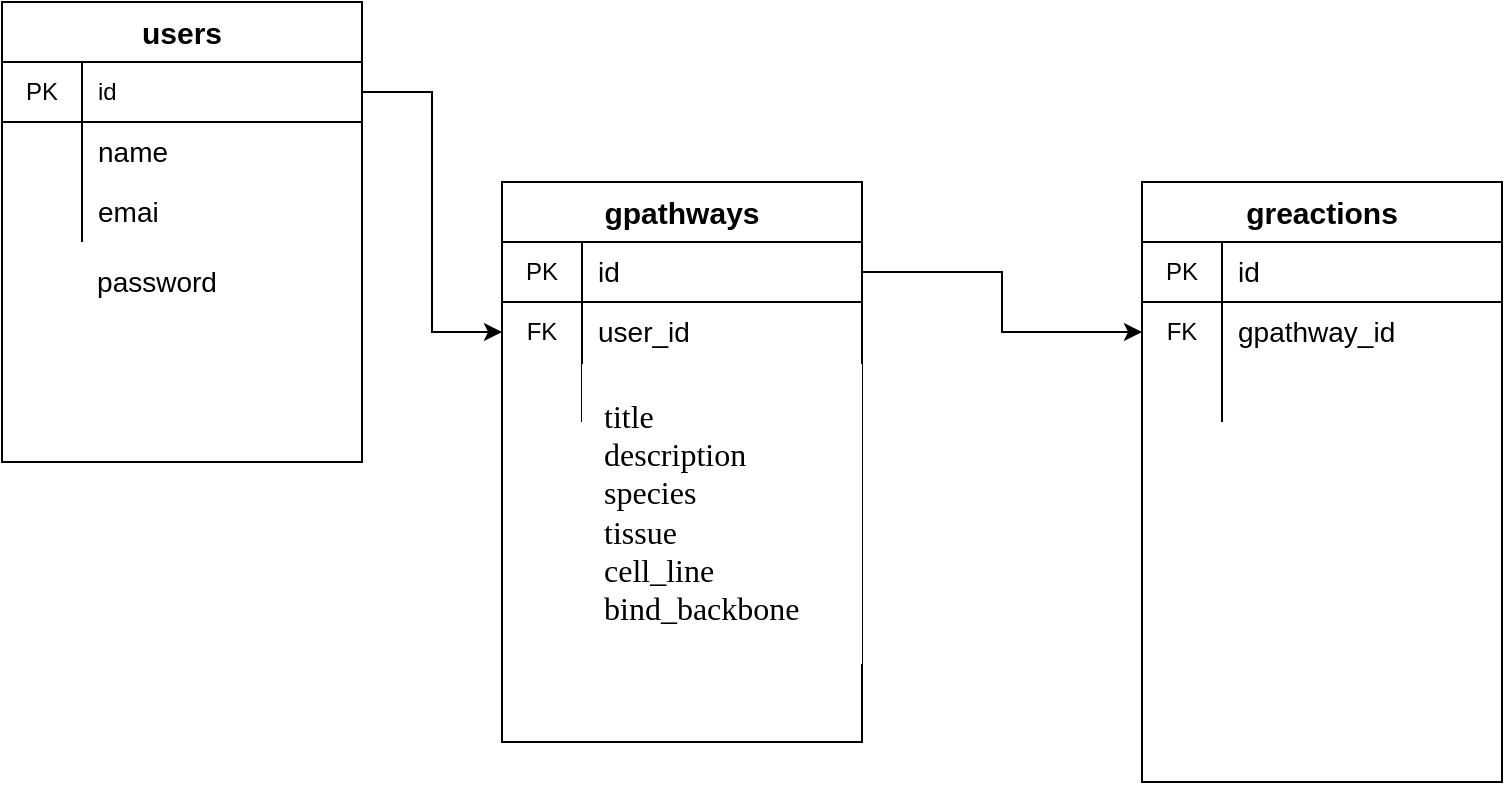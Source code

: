 <mxfile version="13.10.0" type="embed">
    <diagram id="wP2VOLx0GODs96JTyu8k" name="Page-1">
        <mxGraphModel dx="859" dy="487" grid="1" gridSize="10" guides="1" tooltips="1" connect="1" arrows="1" fold="1" page="1" pageScale="1" pageWidth="1100" pageHeight="850" math="0" shadow="0">
            <root>
                <mxCell id="0"/>
                <mxCell id="1" parent="0"/>
                <mxCell id="9" value="gpathways" style="shape=table;html=1;whiteSpace=wrap;startSize=30;container=1;collapsible=0;childLayout=tableLayout;fixedRows=1;rowLines=0;fontStyle=1;align=center;fontSize=15;" parent="1" vertex="1">
                    <mxGeometry x="310" y="160" width="180" height="280" as="geometry"/>
                </mxCell>
                <mxCell id="10" value="" style="shape=partialRectangle;html=1;whiteSpace=wrap;collapsible=0;dropTarget=0;pointerEvents=0;fillColor=none;top=0;left=0;bottom=1;right=0;points=[[0,0.5],[1,0.5]];portConstraint=eastwest;" parent="9" vertex="1">
                    <mxGeometry y="30" width="180" height="30" as="geometry"/>
                </mxCell>
                <mxCell id="11" value="PK" style="shape=partialRectangle;html=1;whiteSpace=wrap;connectable=0;fillColor=none;top=0;left=0;bottom=0;right=0;overflow=hidden;" parent="10" vertex="1">
                    <mxGeometry width="40" height="30" as="geometry"/>
                </mxCell>
                <mxCell id="12" value="id" style="shape=partialRectangle;html=1;whiteSpace=wrap;connectable=0;fillColor=none;top=0;left=0;bottom=0;right=0;align=left;spacingLeft=6;overflow=hidden;fontSize=14;" parent="10" vertex="1">
                    <mxGeometry x="40" width="140" height="30" as="geometry"/>
                </mxCell>
                <mxCell id="13" value="" style="shape=partialRectangle;html=1;whiteSpace=wrap;collapsible=0;dropTarget=0;pointerEvents=0;fillColor=none;top=0;left=0;bottom=0;right=0;points=[[0,0.5],[1,0.5]];portConstraint=eastwest;" parent="9" vertex="1">
                    <mxGeometry y="60" width="180" height="30" as="geometry"/>
                </mxCell>
                <mxCell id="14" value="FK" style="shape=partialRectangle;html=1;whiteSpace=wrap;connectable=0;fillColor=none;top=0;left=0;bottom=0;right=0;overflow=hidden;" parent="13" vertex="1">
                    <mxGeometry width="40" height="30" as="geometry"/>
                </mxCell>
                <mxCell id="15" value="user_id" style="shape=partialRectangle;html=1;whiteSpace=wrap;connectable=0;fillColor=none;top=0;left=0;bottom=0;right=0;align=left;spacingLeft=6;overflow=hidden;fontSize=14;" parent="13" vertex="1">
                    <mxGeometry x="40" width="140" height="30" as="geometry"/>
                </mxCell>
                <mxCell id="16" value="" style="shape=partialRectangle;html=1;whiteSpace=wrap;collapsible=0;dropTarget=0;pointerEvents=0;fillColor=none;top=0;left=0;bottom=0;right=0;points=[[0,0.5],[1,0.5]];portConstraint=eastwest;" parent="9" vertex="1">
                    <mxGeometry y="90" width="180" height="30" as="geometry"/>
                </mxCell>
                <mxCell id="17" value="" style="shape=partialRectangle;html=1;whiteSpace=wrap;connectable=0;fillColor=none;top=0;left=0;bottom=0;right=0;overflow=hidden;" parent="16" vertex="1">
                    <mxGeometry width="40" height="30" as="geometry"/>
                </mxCell>
                <mxCell id="18" value="" style="shape=partialRectangle;html=1;whiteSpace=wrap;connectable=0;fillColor=none;top=0;left=0;bottom=0;right=0;align=left;spacingLeft=6;overflow=hidden;" parent="16" vertex="1">
                    <mxGeometry x="40" width="140" height="30" as="geometry"/>
                </mxCell>
                <mxCell id="19" value="greactions" style="shape=table;html=1;whiteSpace=wrap;startSize=30;container=1;collapsible=0;childLayout=tableLayout;fixedRows=1;rowLines=0;fontStyle=1;align=center;fontSize=15;" parent="1" vertex="1">
                    <mxGeometry x="630" y="160" width="180" height="300" as="geometry"/>
                </mxCell>
                <mxCell id="20" value="" style="shape=partialRectangle;html=1;whiteSpace=wrap;collapsible=0;dropTarget=0;pointerEvents=0;fillColor=none;top=0;left=0;bottom=1;right=0;points=[[0,0.5],[1,0.5]];portConstraint=eastwest;" parent="19" vertex="1">
                    <mxGeometry y="30" width="180" height="30" as="geometry"/>
                </mxCell>
                <mxCell id="21" value="PK" style="shape=partialRectangle;html=1;whiteSpace=wrap;connectable=0;fillColor=none;top=0;left=0;bottom=0;right=0;overflow=hidden;" parent="20" vertex="1">
                    <mxGeometry width="40" height="30" as="geometry"/>
                </mxCell>
                <mxCell id="22" value="id" style="shape=partialRectangle;html=1;whiteSpace=wrap;connectable=0;fillColor=none;top=0;left=0;bottom=0;right=0;align=left;spacingLeft=6;overflow=hidden;fontSize=14;" parent="20" vertex="1">
                    <mxGeometry x="40" width="140" height="30" as="geometry"/>
                </mxCell>
                <mxCell id="23" value="" style="shape=partialRectangle;html=1;whiteSpace=wrap;collapsible=0;dropTarget=0;pointerEvents=0;fillColor=none;top=0;left=0;bottom=0;right=0;points=[[0,0.5],[1,0.5]];portConstraint=eastwest;" parent="19" vertex="1">
                    <mxGeometry y="60" width="180" height="30" as="geometry"/>
                </mxCell>
                <mxCell id="24" value="FK" style="shape=partialRectangle;html=1;whiteSpace=wrap;connectable=0;fillColor=none;top=0;left=0;bottom=0;right=0;overflow=hidden;" parent="23" vertex="1">
                    <mxGeometry width="40" height="30" as="geometry"/>
                </mxCell>
                <mxCell id="25" value="gpathway_id" style="shape=partialRectangle;html=1;whiteSpace=wrap;connectable=0;fillColor=none;top=0;left=0;bottom=0;right=0;align=left;spacingLeft=6;overflow=hidden;fontSize=14;" parent="23" vertex="1">
                    <mxGeometry x="40" width="140" height="30" as="geometry"/>
                </mxCell>
                <mxCell id="26" value="" style="shape=partialRectangle;html=1;whiteSpace=wrap;collapsible=0;dropTarget=0;pointerEvents=0;fillColor=none;top=0;left=0;bottom=0;right=0;points=[[0,0.5],[1,0.5]];portConstraint=eastwest;" parent="19" vertex="1">
                    <mxGeometry y="90" width="180" height="30" as="geometry"/>
                </mxCell>
                <mxCell id="27" value="" style="shape=partialRectangle;html=1;whiteSpace=wrap;connectable=0;fillColor=none;top=0;left=0;bottom=0;right=0;overflow=hidden;" parent="26" vertex="1">
                    <mxGeometry width="40" height="30" as="geometry"/>
                </mxCell>
                <mxCell id="28" value="" style="shape=partialRectangle;html=1;whiteSpace=wrap;connectable=0;fillColor=none;top=0;left=0;bottom=0;right=0;align=left;spacingLeft=6;overflow=hidden;" parent="26" vertex="1">
                    <mxGeometry x="40" width="140" height="30" as="geometry"/>
                </mxCell>
                <mxCell id="29" value="users" style="shape=table;html=1;whiteSpace=wrap;startSize=30;container=1;collapsible=0;childLayout=tableLayout;fixedRows=1;rowLines=0;fontStyle=1;align=center;fontSize=15;" parent="1" vertex="1">
                    <mxGeometry x="60" y="70" width="180" height="230" as="geometry"/>
                </mxCell>
                <mxCell id="30" value="" style="shape=partialRectangle;html=1;whiteSpace=wrap;collapsible=0;dropTarget=0;pointerEvents=0;fillColor=none;top=0;left=0;bottom=1;right=0;points=[[0,0.5],[1,0.5]];portConstraint=eastwest;" parent="29" vertex="1">
                    <mxGeometry y="30" width="180" height="30" as="geometry"/>
                </mxCell>
                <mxCell id="31" value="PK" style="shape=partialRectangle;html=1;whiteSpace=wrap;connectable=0;fillColor=none;top=0;left=0;bottom=0;right=0;overflow=hidden;" parent="30" vertex="1">
                    <mxGeometry width="40" height="30" as="geometry"/>
                </mxCell>
                <mxCell id="32" value="id" style="shape=partialRectangle;html=1;whiteSpace=wrap;connectable=0;fillColor=none;top=0;left=0;bottom=0;right=0;align=left;spacingLeft=6;overflow=hidden;" parent="30" vertex="1">
                    <mxGeometry x="40" width="140" height="30" as="geometry"/>
                </mxCell>
                <mxCell id="33" value="" style="shape=partialRectangle;html=1;whiteSpace=wrap;collapsible=0;dropTarget=0;pointerEvents=0;fillColor=none;top=0;left=0;bottom=0;right=0;points=[[0,0.5],[1,0.5]];portConstraint=eastwest;" parent="29" vertex="1">
                    <mxGeometry y="60" width="180" height="30" as="geometry"/>
                </mxCell>
                <mxCell id="34" value="" style="shape=partialRectangle;html=1;whiteSpace=wrap;connectable=0;fillColor=none;top=0;left=0;bottom=0;right=0;overflow=hidden;" parent="33" vertex="1">
                    <mxGeometry width="40" height="30" as="geometry"/>
                </mxCell>
                <mxCell id="35" value="name" style="shape=partialRectangle;html=1;whiteSpace=wrap;connectable=0;fillColor=none;top=0;left=0;bottom=0;right=0;align=left;spacingLeft=6;overflow=hidden;fontSize=14;" parent="33" vertex="1">
                    <mxGeometry x="40" width="140" height="30" as="geometry"/>
                </mxCell>
                <mxCell id="36" value="" style="shape=partialRectangle;html=1;whiteSpace=wrap;collapsible=0;dropTarget=0;pointerEvents=0;fillColor=none;top=0;left=0;bottom=0;right=0;points=[[0,0.5],[1,0.5]];portConstraint=eastwest;" parent="29" vertex="1">
                    <mxGeometry y="90" width="180" height="30" as="geometry"/>
                </mxCell>
                <mxCell id="37" value="" style="shape=partialRectangle;html=1;whiteSpace=wrap;connectable=0;fillColor=none;top=0;left=0;bottom=0;right=0;overflow=hidden;" parent="36" vertex="1">
                    <mxGeometry width="40" height="30" as="geometry"/>
                </mxCell>
                <mxCell id="38" value="emai" style="shape=partialRectangle;html=1;whiteSpace=wrap;connectable=0;fillColor=none;top=0;left=0;bottom=0;right=0;align=left;spacingLeft=6;overflow=hidden;fontSize=14;" parent="36" vertex="1">
                    <mxGeometry x="40" width="140" height="30" as="geometry"/>
                </mxCell>
                <mxCell id="39" value="password" style="text;html=1;align=center;verticalAlign=middle;resizable=0;points=[];autosize=1;fontSize=14;" parent="1" vertex="1">
                    <mxGeometry x="97" y="200" width="80" height="20" as="geometry"/>
                </mxCell>
                <mxCell id="40" style="edgeStyle=orthogonalEdgeStyle;rounded=0;orthogonalLoop=1;jettySize=auto;html=1;exitX=1;exitY=0.5;exitDx=0;exitDy=0;entryX=0;entryY=0.5;entryDx=0;entryDy=0;" edge="1" parent="1" source="10" target="23">
                    <mxGeometry relative="1" as="geometry"/>
                </mxCell>
                <mxCell id="41" style="edgeStyle=orthogonalEdgeStyle;rounded=0;orthogonalLoop=1;jettySize=auto;html=1;exitX=1;exitY=0.5;exitDx=0;exitDy=0;entryX=0;entryY=0.5;entryDx=0;entryDy=0;" edge="1" parent="1" source="30" target="13">
                    <mxGeometry relative="1" as="geometry"/>
                </mxCell>
                <mxCell id="42" value="title&lt;br style=&quot;font-size: 16px;&quot;&gt;description&lt;br style=&quot;font-size: 16px;&quot;&gt;species&lt;br style=&quot;font-size: 16px;&quot;&gt;tissue&lt;br style=&quot;font-size: 16px;&quot;&gt;cell_line&lt;br style=&quot;font-size: 16px;&quot;&gt;bind_backbone" style="shape=partialRectangle;html=1;whiteSpace=wrap;connectable=0;top=0;left=0;bottom=0;right=0;align=left;spacingLeft=6;overflow=hidden;fontSize=16;spacingTop=7;spacing=5;verticalAlign=top;horizontal=1;fontFamily=Verdana;perimeterSpacing=0;spacingBottom=3;spacingRight=-1;" vertex="1" parent="1">
                    <mxGeometry x="350" y="251" width="140" height="150" as="geometry"/>
                </mxCell>
            </root>
        </mxGraphModel>
    </diagram>
</mxfile>